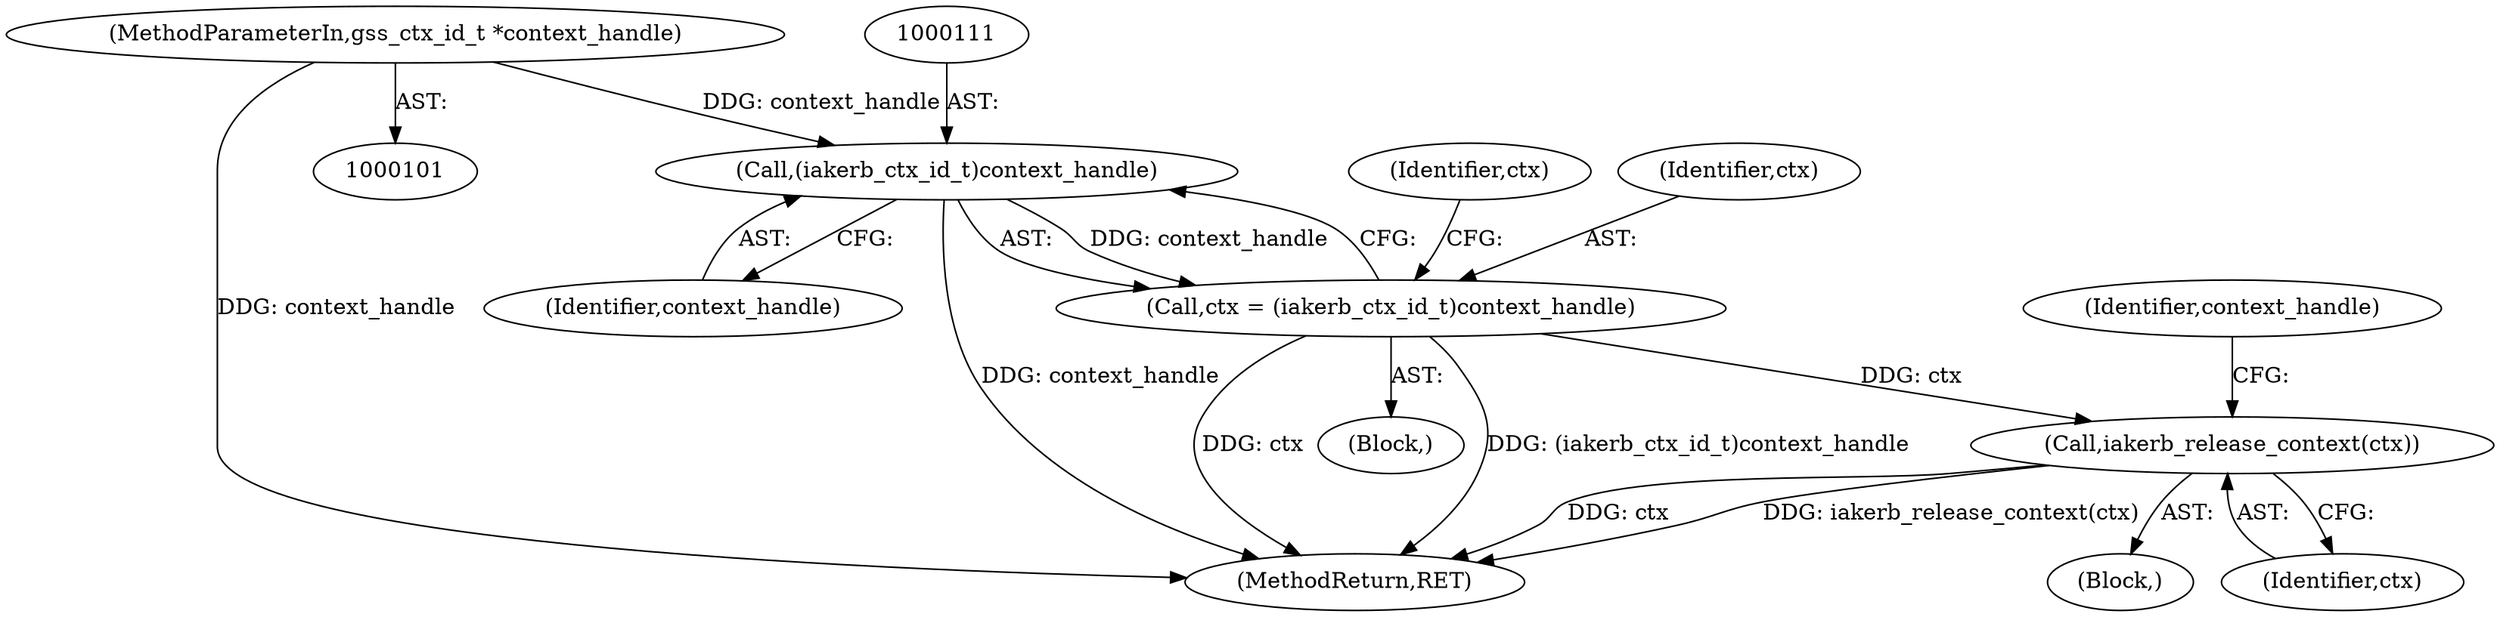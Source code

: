 digraph "1_krb5_3db8dfec1ef50ddd78d6ba9503185995876a39fd@pointer" {
"1000110" [label="(Call,(iakerb_ctx_id_t)context_handle)"];
"1000103" [label="(MethodParameterIn,gss_ctx_id_t *context_handle)"];
"1000108" [label="(Call,ctx = (iakerb_ctx_id_t)context_handle)"];
"1000136" [label="(Call,iakerb_release_context(ctx))"];
"1000109" [label="(Identifier,ctx)"];
"1000140" [label="(Identifier,context_handle)"];
"1000112" [label="(Identifier,context_handle)"];
"1000110" [label="(Call,(iakerb_ctx_id_t)context_handle)"];
"1000105" [label="(Block,)"];
"1000103" [label="(MethodParameterIn,gss_ctx_id_t *context_handle)"];
"1000135" [label="(Block,)"];
"1000136" [label="(Call,iakerb_release_context(ctx))"];
"1000108" [label="(Call,ctx = (iakerb_ctx_id_t)context_handle)"];
"1000116" [label="(Identifier,ctx)"];
"1000137" [label="(Identifier,ctx)"];
"1000144" [label="(MethodReturn,RET)"];
"1000110" -> "1000108"  [label="AST: "];
"1000110" -> "1000112"  [label="CFG: "];
"1000111" -> "1000110"  [label="AST: "];
"1000112" -> "1000110"  [label="AST: "];
"1000108" -> "1000110"  [label="CFG: "];
"1000110" -> "1000144"  [label="DDG: context_handle"];
"1000110" -> "1000108"  [label="DDG: context_handle"];
"1000103" -> "1000110"  [label="DDG: context_handle"];
"1000103" -> "1000101"  [label="AST: "];
"1000103" -> "1000144"  [label="DDG: context_handle"];
"1000108" -> "1000105"  [label="AST: "];
"1000109" -> "1000108"  [label="AST: "];
"1000116" -> "1000108"  [label="CFG: "];
"1000108" -> "1000144"  [label="DDG: (iakerb_ctx_id_t)context_handle"];
"1000108" -> "1000144"  [label="DDG: ctx"];
"1000108" -> "1000136"  [label="DDG: ctx"];
"1000136" -> "1000135"  [label="AST: "];
"1000136" -> "1000137"  [label="CFG: "];
"1000137" -> "1000136"  [label="AST: "];
"1000140" -> "1000136"  [label="CFG: "];
"1000136" -> "1000144"  [label="DDG: iakerb_release_context(ctx)"];
"1000136" -> "1000144"  [label="DDG: ctx"];
}
